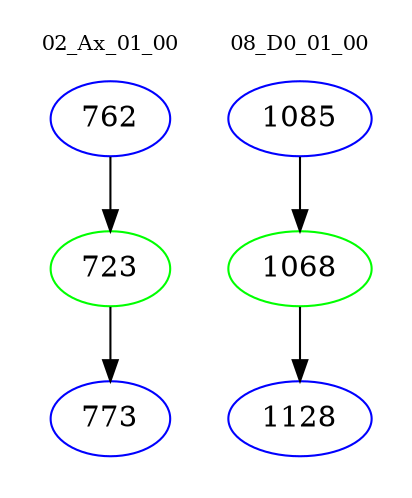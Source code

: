 digraph{
subgraph cluster_0 {
color = white
label = "02_Ax_01_00";
fontsize=10;
T0_762 [label="762", color="blue"]
T0_762 -> T0_723 [color="black"]
T0_723 [label="723", color="green"]
T0_723 -> T0_773 [color="black"]
T0_773 [label="773", color="blue"]
}
subgraph cluster_1 {
color = white
label = "08_D0_01_00";
fontsize=10;
T1_1085 [label="1085", color="blue"]
T1_1085 -> T1_1068 [color="black"]
T1_1068 [label="1068", color="green"]
T1_1068 -> T1_1128 [color="black"]
T1_1128 [label="1128", color="blue"]
}
}
